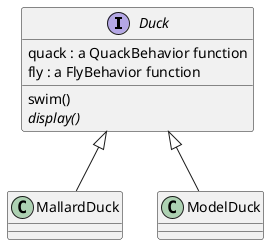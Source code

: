 @startuml
interface Duck{
    quack : a QuackBehavior function
    fly : a FlyBehavior function
    swim()
    {abstract} display()
}

Duck <|-- MallardDuck
Duck <|-- ModelDuck

@enduml